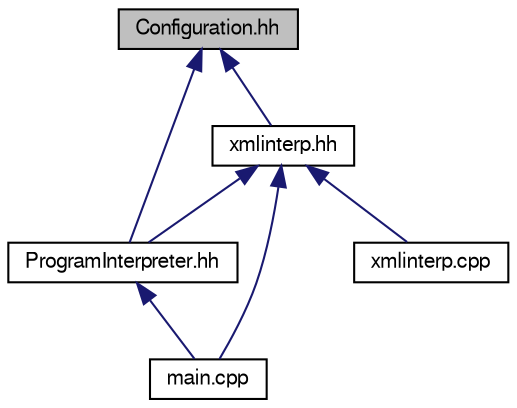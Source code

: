 digraph "Configuration.hh"
{
  edge [fontname="FreeSans",fontsize="10",labelfontname="FreeSans",labelfontsize="10"];
  node [fontname="FreeSans",fontsize="10",shape=record];
  Node18 [label="Configuration.hh",height=0.2,width=0.4,color="black", fillcolor="grey75", style="filled", fontcolor="black"];
  Node18 -> Node19 [dir="back",color="midnightblue",fontsize="10",style="solid",fontname="FreeSans"];
  Node19 [label="xmlinterp.hh",height=0.2,width=0.4,color="black", fillcolor="white", style="filled",URL="$xmlinterp_8hh.html"];
  Node19 -> Node20 [dir="back",color="midnightblue",fontsize="10",style="solid",fontname="FreeSans"];
  Node20 [label="ProgramInterpreter.hh",height=0.2,width=0.4,color="black", fillcolor="white", style="filled",URL="$ProgramInterpreter_8hh.html"];
  Node20 -> Node21 [dir="back",color="midnightblue",fontsize="10",style="solid",fontname="FreeSans"];
  Node21 [label="main.cpp",height=0.2,width=0.4,color="black", fillcolor="white", style="filled",URL="$main_8cpp.html"];
  Node19 -> Node21 [dir="back",color="midnightblue",fontsize="10",style="solid",fontname="FreeSans"];
  Node19 -> Node22 [dir="back",color="midnightblue",fontsize="10",style="solid",fontname="FreeSans"];
  Node22 [label="xmlinterp.cpp",height=0.2,width=0.4,color="black", fillcolor="white", style="filled",URL="$xmlinterp_8cpp.html"];
  Node18 -> Node20 [dir="back",color="midnightblue",fontsize="10",style="solid",fontname="FreeSans"];
}
